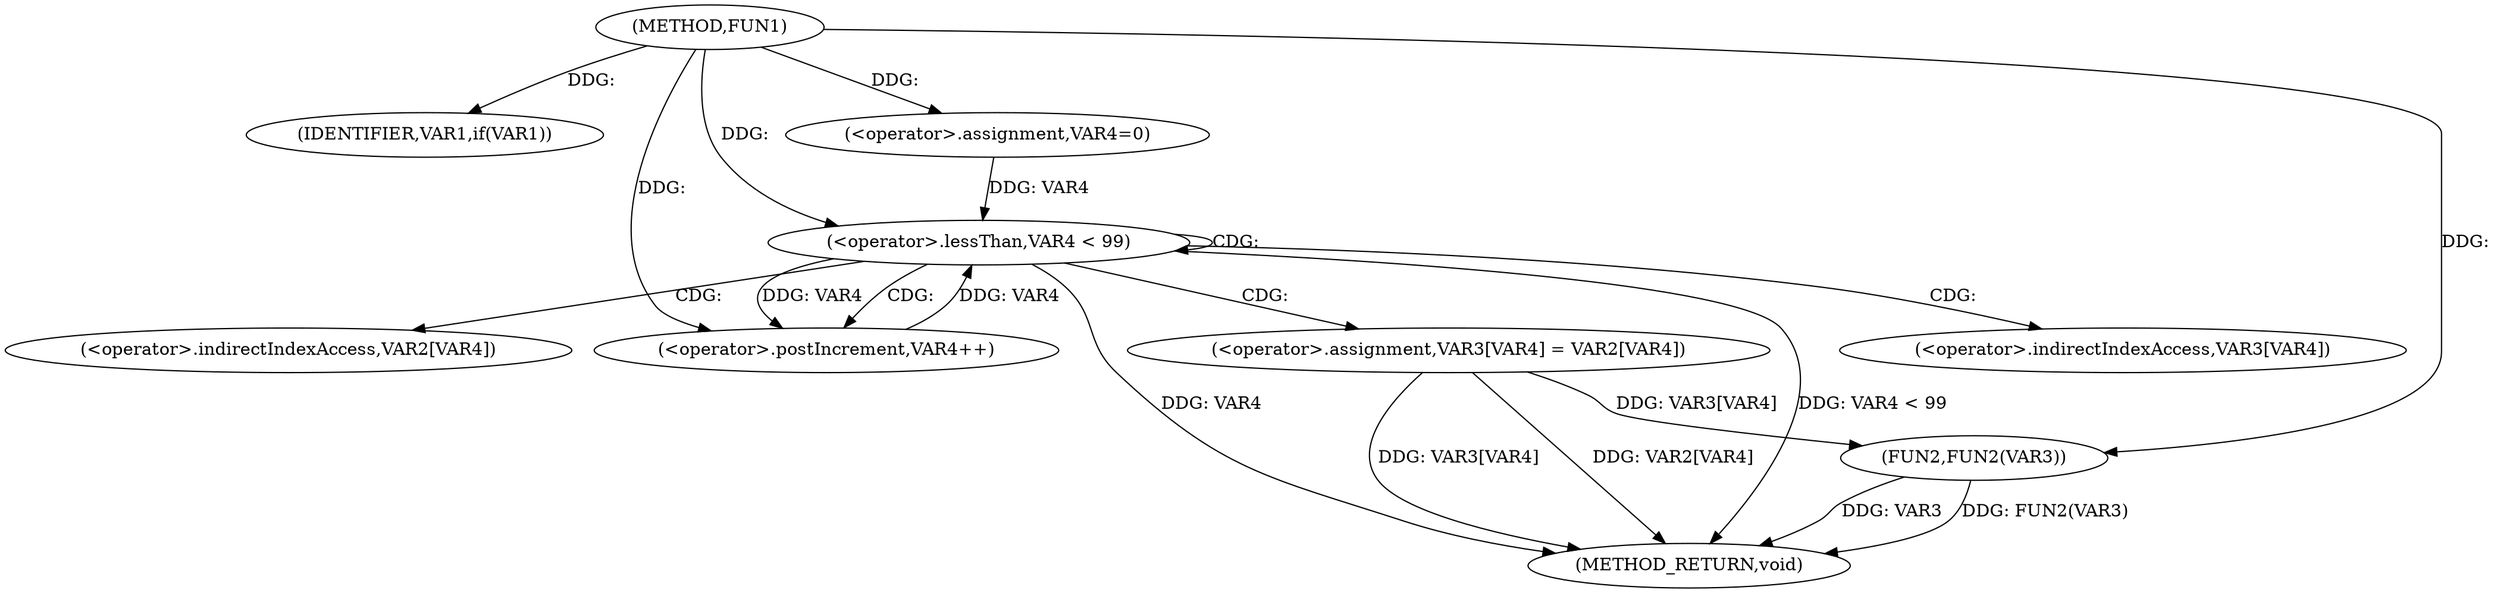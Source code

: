 digraph FUN1 {  
"1000100" [label = "(METHOD,FUN1)" ]
"1000128" [label = "(METHOD_RETURN,void)" ]
"1000103" [label = "(IDENTIFIER,VAR1,if(VAR1))" ]
"1000110" [label = "(<operator>.assignment,VAR4=0)" ]
"1000113" [label = "(<operator>.lessThan,VAR4 < 99)" ]
"1000116" [label = "(<operator>.postIncrement,VAR4++)" ]
"1000119" [label = "(<operator>.assignment,VAR3[VAR4] = VAR2[VAR4])" ]
"1000126" [label = "(FUN2,FUN2(VAR3))" ]
"1000120" [label = "(<operator>.indirectIndexAccess,VAR3[VAR4])" ]
"1000123" [label = "(<operator>.indirectIndexAccess,VAR2[VAR4])" ]
  "1000126" -> "1000128"  [ label = "DDG: FUN2(VAR3)"] 
  "1000113" -> "1000128"  [ label = "DDG: VAR4"] 
  "1000119" -> "1000128"  [ label = "DDG: VAR2[VAR4]"] 
  "1000126" -> "1000128"  [ label = "DDG: VAR3"] 
  "1000113" -> "1000128"  [ label = "DDG: VAR4 < 99"] 
  "1000119" -> "1000128"  [ label = "DDG: VAR3[VAR4]"] 
  "1000100" -> "1000103"  [ label = "DDG: "] 
  "1000100" -> "1000110"  [ label = "DDG: "] 
  "1000116" -> "1000113"  [ label = "DDG: VAR4"] 
  "1000110" -> "1000113"  [ label = "DDG: VAR4"] 
  "1000100" -> "1000113"  [ label = "DDG: "] 
  "1000113" -> "1000116"  [ label = "DDG: VAR4"] 
  "1000100" -> "1000116"  [ label = "DDG: "] 
  "1000119" -> "1000126"  [ label = "DDG: VAR3[VAR4]"] 
  "1000100" -> "1000126"  [ label = "DDG: "] 
  "1000113" -> "1000123"  [ label = "CDG: "] 
  "1000113" -> "1000116"  [ label = "CDG: "] 
  "1000113" -> "1000119"  [ label = "CDG: "] 
  "1000113" -> "1000120"  [ label = "CDG: "] 
  "1000113" -> "1000113"  [ label = "CDG: "] 
}
